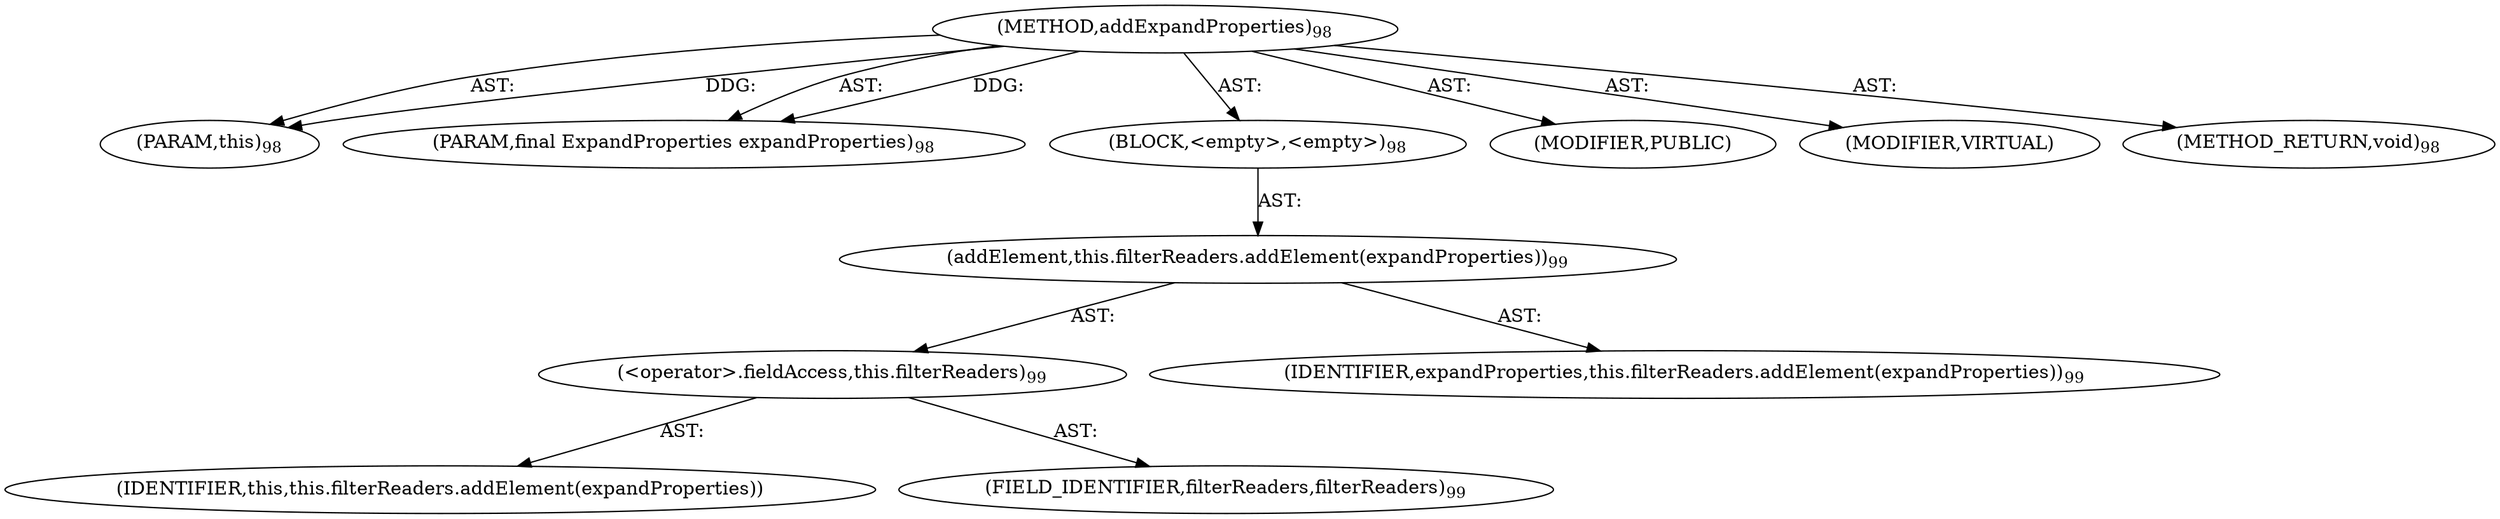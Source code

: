 digraph "addExpandProperties" {  
"111669149699" [label = <(METHOD,addExpandProperties)<SUB>98</SUB>> ]
"115964116998" [label = <(PARAM,this)<SUB>98</SUB>> ]
"115964116999" [label = <(PARAM,final ExpandProperties expandProperties)<SUB>98</SUB>> ]
"25769803779" [label = <(BLOCK,&lt;empty&gt;,&lt;empty&gt;)<SUB>98</SUB>> ]
"30064771077" [label = <(addElement,this.filterReaders.addElement(expandProperties))<SUB>99</SUB>> ]
"30064771078" [label = <(&lt;operator&gt;.fieldAccess,this.filterReaders)<SUB>99</SUB>> ]
"68719476743" [label = <(IDENTIFIER,this,this.filterReaders.addElement(expandProperties))> ]
"55834574851" [label = <(FIELD_IDENTIFIER,filterReaders,filterReaders)<SUB>99</SUB>> ]
"68719476744" [label = <(IDENTIFIER,expandProperties,this.filterReaders.addElement(expandProperties))<SUB>99</SUB>> ]
"133143986183" [label = <(MODIFIER,PUBLIC)> ]
"133143986184" [label = <(MODIFIER,VIRTUAL)> ]
"128849018883" [label = <(METHOD_RETURN,void)<SUB>98</SUB>> ]
  "111669149699" -> "115964116998"  [ label = "AST: "] 
  "111669149699" -> "115964116999"  [ label = "AST: "] 
  "111669149699" -> "25769803779"  [ label = "AST: "] 
  "111669149699" -> "133143986183"  [ label = "AST: "] 
  "111669149699" -> "133143986184"  [ label = "AST: "] 
  "111669149699" -> "128849018883"  [ label = "AST: "] 
  "25769803779" -> "30064771077"  [ label = "AST: "] 
  "30064771077" -> "30064771078"  [ label = "AST: "] 
  "30064771077" -> "68719476744"  [ label = "AST: "] 
  "30064771078" -> "68719476743"  [ label = "AST: "] 
  "30064771078" -> "55834574851"  [ label = "AST: "] 
  "111669149699" -> "115964116998"  [ label = "DDG: "] 
  "111669149699" -> "115964116999"  [ label = "DDG: "] 
}
